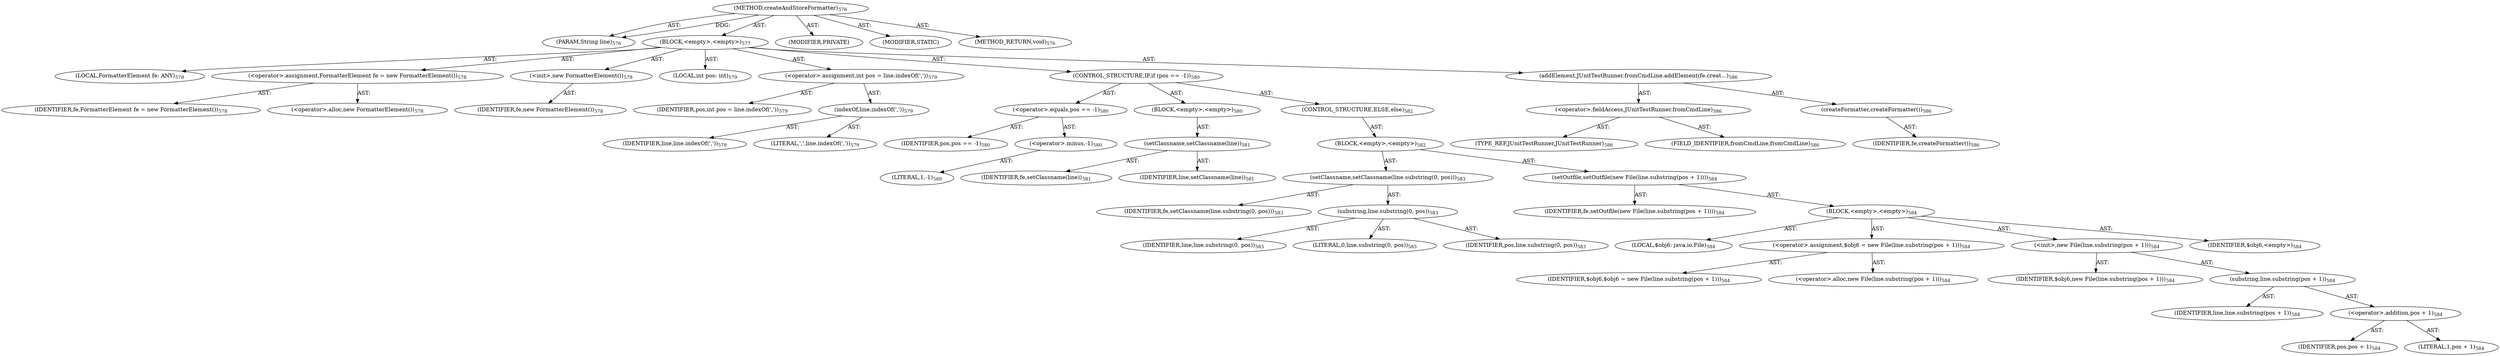 digraph "createAndStoreFormatter" {  
"111669149719" [label = <(METHOD,createAndStoreFormatter)<SUB>576</SUB>> ]
"115964117054" [label = <(PARAM,String line)<SUB>576</SUB>> ]
"25769803856" [label = <(BLOCK,&lt;empty&gt;,&lt;empty&gt;)<SUB>577</SUB>> ]
"94489280544" [label = <(LOCAL,FormatterElement fe: ANY)<SUB>578</SUB>> ]
"30064771429" [label = <(&lt;operator&gt;.assignment,FormatterElement fe = new FormatterElement())<SUB>578</SUB>> ]
"68719477031" [label = <(IDENTIFIER,fe,FormatterElement fe = new FormatterElement())<SUB>578</SUB>> ]
"30064771430" [label = <(&lt;operator&gt;.alloc,new FormatterElement())<SUB>578</SUB>> ]
"30064771431" [label = <(&lt;init&gt;,new FormatterElement())<SUB>578</SUB>> ]
"68719477032" [label = <(IDENTIFIER,fe,new FormatterElement())<SUB>578</SUB>> ]
"94489280545" [label = <(LOCAL,int pos: int)<SUB>579</SUB>> ]
"30064771432" [label = <(&lt;operator&gt;.assignment,int pos = line.indexOf(','))<SUB>579</SUB>> ]
"68719477033" [label = <(IDENTIFIER,pos,int pos = line.indexOf(','))<SUB>579</SUB>> ]
"30064771433" [label = <(indexOf,line.indexOf(','))<SUB>579</SUB>> ]
"68719477034" [label = <(IDENTIFIER,line,line.indexOf(','))<SUB>579</SUB>> ]
"90194313283" [label = <(LITERAL,',',line.indexOf(','))<SUB>579</SUB>> ]
"47244640307" [label = <(CONTROL_STRUCTURE,IF,if (pos == -1))<SUB>580</SUB>> ]
"30064771434" [label = <(&lt;operator&gt;.equals,pos == -1)<SUB>580</SUB>> ]
"68719477035" [label = <(IDENTIFIER,pos,pos == -1)<SUB>580</SUB>> ]
"30064771435" [label = <(&lt;operator&gt;.minus,-1)<SUB>580</SUB>> ]
"90194313284" [label = <(LITERAL,1,-1)<SUB>580</SUB>> ]
"25769803857" [label = <(BLOCK,&lt;empty&gt;,&lt;empty&gt;)<SUB>580</SUB>> ]
"30064771436" [label = <(setClassname,setClassname(line))<SUB>581</SUB>> ]
"68719477036" [label = <(IDENTIFIER,fe,setClassname(line))<SUB>581</SUB>> ]
"68719477037" [label = <(IDENTIFIER,line,setClassname(line))<SUB>581</SUB>> ]
"47244640308" [label = <(CONTROL_STRUCTURE,ELSE,else)<SUB>582</SUB>> ]
"25769803858" [label = <(BLOCK,&lt;empty&gt;,&lt;empty&gt;)<SUB>582</SUB>> ]
"30064771437" [label = <(setClassname,setClassname(line.substring(0, pos)))<SUB>583</SUB>> ]
"68719477038" [label = <(IDENTIFIER,fe,setClassname(line.substring(0, pos)))<SUB>583</SUB>> ]
"30064771438" [label = <(substring,line.substring(0, pos))<SUB>583</SUB>> ]
"68719477039" [label = <(IDENTIFIER,line,line.substring(0, pos))<SUB>583</SUB>> ]
"90194313285" [label = <(LITERAL,0,line.substring(0, pos))<SUB>583</SUB>> ]
"68719477040" [label = <(IDENTIFIER,pos,line.substring(0, pos))<SUB>583</SUB>> ]
"30064771439" [label = <(setOutfile,setOutfile(new File(line.substring(pos + 1))))<SUB>584</SUB>> ]
"68719477041" [label = <(IDENTIFIER,fe,setOutfile(new File(line.substring(pos + 1))))<SUB>584</SUB>> ]
"25769803859" [label = <(BLOCK,&lt;empty&gt;,&lt;empty&gt;)<SUB>584</SUB>> ]
"94489280546" [label = <(LOCAL,$obj6: java.io.File)<SUB>584</SUB>> ]
"30064771440" [label = <(&lt;operator&gt;.assignment,$obj6 = new File(line.substring(pos + 1)))<SUB>584</SUB>> ]
"68719477042" [label = <(IDENTIFIER,$obj6,$obj6 = new File(line.substring(pos + 1)))<SUB>584</SUB>> ]
"30064771441" [label = <(&lt;operator&gt;.alloc,new File(line.substring(pos + 1)))<SUB>584</SUB>> ]
"30064771442" [label = <(&lt;init&gt;,new File(line.substring(pos + 1)))<SUB>584</SUB>> ]
"68719477043" [label = <(IDENTIFIER,$obj6,new File(line.substring(pos + 1)))<SUB>584</SUB>> ]
"30064771443" [label = <(substring,line.substring(pos + 1))<SUB>584</SUB>> ]
"68719477044" [label = <(IDENTIFIER,line,line.substring(pos + 1))<SUB>584</SUB>> ]
"30064771444" [label = <(&lt;operator&gt;.addition,pos + 1)<SUB>584</SUB>> ]
"68719477045" [label = <(IDENTIFIER,pos,pos + 1)<SUB>584</SUB>> ]
"90194313286" [label = <(LITERAL,1,pos + 1)<SUB>584</SUB>> ]
"68719477046" [label = <(IDENTIFIER,$obj6,&lt;empty&gt;)<SUB>584</SUB>> ]
"30064771445" [label = <(addElement,JUnitTestRunner.fromCmdLine.addElement(fe.creat...)<SUB>586</SUB>> ]
"30064771446" [label = <(&lt;operator&gt;.fieldAccess,JUnitTestRunner.fromCmdLine)<SUB>586</SUB>> ]
"180388626449" [label = <(TYPE_REF,JUnitTestRunner,JUnitTestRunner)<SUB>586</SUB>> ]
"55834574946" [label = <(FIELD_IDENTIFIER,fromCmdLine,fromCmdLine)<SUB>586</SUB>> ]
"30064771447" [label = <(createFormatter,createFormatter())<SUB>586</SUB>> ]
"68719477047" [label = <(IDENTIFIER,fe,createFormatter())<SUB>586</SUB>> ]
"133143986247" [label = <(MODIFIER,PRIVATE)> ]
"133143986248" [label = <(MODIFIER,STATIC)> ]
"128849018903" [label = <(METHOD_RETURN,void)<SUB>576</SUB>> ]
  "111669149719" -> "115964117054"  [ label = "AST: "] 
  "111669149719" -> "25769803856"  [ label = "AST: "] 
  "111669149719" -> "133143986247"  [ label = "AST: "] 
  "111669149719" -> "133143986248"  [ label = "AST: "] 
  "111669149719" -> "128849018903"  [ label = "AST: "] 
  "25769803856" -> "94489280544"  [ label = "AST: "] 
  "25769803856" -> "30064771429"  [ label = "AST: "] 
  "25769803856" -> "30064771431"  [ label = "AST: "] 
  "25769803856" -> "94489280545"  [ label = "AST: "] 
  "25769803856" -> "30064771432"  [ label = "AST: "] 
  "25769803856" -> "47244640307"  [ label = "AST: "] 
  "25769803856" -> "30064771445"  [ label = "AST: "] 
  "30064771429" -> "68719477031"  [ label = "AST: "] 
  "30064771429" -> "30064771430"  [ label = "AST: "] 
  "30064771431" -> "68719477032"  [ label = "AST: "] 
  "30064771432" -> "68719477033"  [ label = "AST: "] 
  "30064771432" -> "30064771433"  [ label = "AST: "] 
  "30064771433" -> "68719477034"  [ label = "AST: "] 
  "30064771433" -> "90194313283"  [ label = "AST: "] 
  "47244640307" -> "30064771434"  [ label = "AST: "] 
  "47244640307" -> "25769803857"  [ label = "AST: "] 
  "47244640307" -> "47244640308"  [ label = "AST: "] 
  "30064771434" -> "68719477035"  [ label = "AST: "] 
  "30064771434" -> "30064771435"  [ label = "AST: "] 
  "30064771435" -> "90194313284"  [ label = "AST: "] 
  "25769803857" -> "30064771436"  [ label = "AST: "] 
  "30064771436" -> "68719477036"  [ label = "AST: "] 
  "30064771436" -> "68719477037"  [ label = "AST: "] 
  "47244640308" -> "25769803858"  [ label = "AST: "] 
  "25769803858" -> "30064771437"  [ label = "AST: "] 
  "25769803858" -> "30064771439"  [ label = "AST: "] 
  "30064771437" -> "68719477038"  [ label = "AST: "] 
  "30064771437" -> "30064771438"  [ label = "AST: "] 
  "30064771438" -> "68719477039"  [ label = "AST: "] 
  "30064771438" -> "90194313285"  [ label = "AST: "] 
  "30064771438" -> "68719477040"  [ label = "AST: "] 
  "30064771439" -> "68719477041"  [ label = "AST: "] 
  "30064771439" -> "25769803859"  [ label = "AST: "] 
  "25769803859" -> "94489280546"  [ label = "AST: "] 
  "25769803859" -> "30064771440"  [ label = "AST: "] 
  "25769803859" -> "30064771442"  [ label = "AST: "] 
  "25769803859" -> "68719477046"  [ label = "AST: "] 
  "30064771440" -> "68719477042"  [ label = "AST: "] 
  "30064771440" -> "30064771441"  [ label = "AST: "] 
  "30064771442" -> "68719477043"  [ label = "AST: "] 
  "30064771442" -> "30064771443"  [ label = "AST: "] 
  "30064771443" -> "68719477044"  [ label = "AST: "] 
  "30064771443" -> "30064771444"  [ label = "AST: "] 
  "30064771444" -> "68719477045"  [ label = "AST: "] 
  "30064771444" -> "90194313286"  [ label = "AST: "] 
  "30064771445" -> "30064771446"  [ label = "AST: "] 
  "30064771445" -> "30064771447"  [ label = "AST: "] 
  "30064771446" -> "180388626449"  [ label = "AST: "] 
  "30064771446" -> "55834574946"  [ label = "AST: "] 
  "30064771447" -> "68719477047"  [ label = "AST: "] 
  "111669149719" -> "115964117054"  [ label = "DDG: "] 
}

